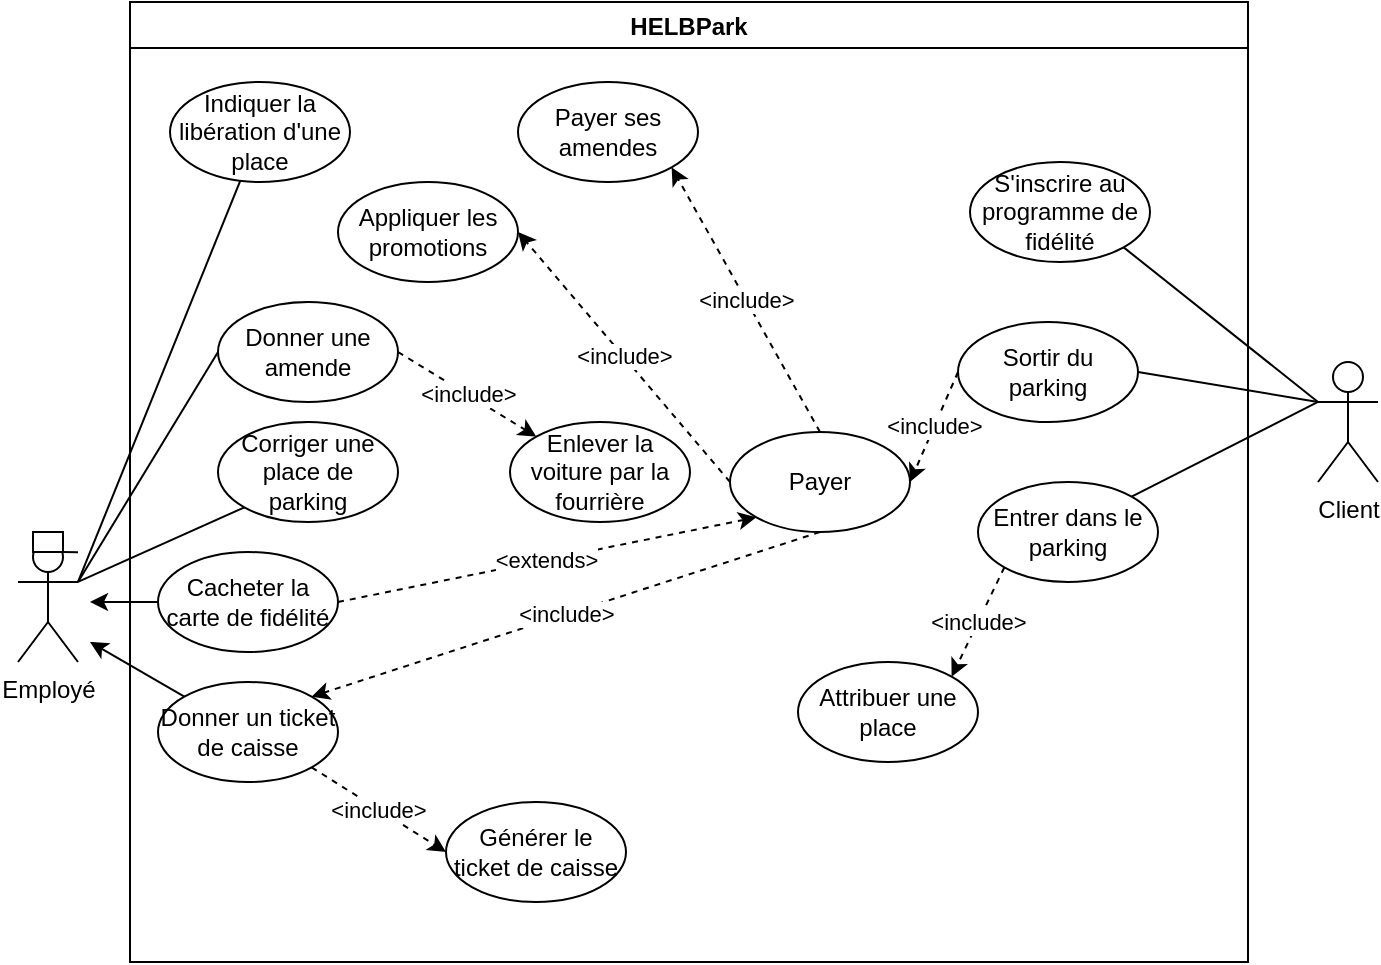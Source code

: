 <mxfile version="18.0.2" type="device"><diagram id="cG1ArwMpKyvezLIBLgJS" name="Page-1"><mxGraphModel dx="1185" dy="588" grid="1" gridSize="10" guides="1" tooltips="1" connect="1" arrows="1" fold="1" page="1" pageScale="1" pageWidth="827" pageHeight="1169" math="0" shadow="0"><root><mxCell id="0"/><mxCell id="1" parent="0"/><mxCell id="veFxafGu9O8xiHkzrwqc-40" value="HELBPark" style="swimlane;fillColor=#FFFFFF;" vertex="1" parent="1"><mxGeometry x="130" y="50" width="559" height="480" as="geometry"><mxRectangle x="130" y="50" width="90" height="23" as="alternateBounds"/></mxGeometry></mxCell><mxCell id="veFxafGu9O8xiHkzrwqc-5" value="Attribuer une place" style="ellipse;whiteSpace=wrap;html=1;" vertex="1" parent="veFxafGu9O8xiHkzrwqc-40"><mxGeometry x="334" y="330" width="90" height="50" as="geometry"/></mxCell><mxCell id="veFxafGu9O8xiHkzrwqc-8" value="Générer le ticket de caisse" style="ellipse;whiteSpace=wrap;html=1;" vertex="1" parent="veFxafGu9O8xiHkzrwqc-40"><mxGeometry x="158" y="400" width="90" height="50" as="geometry"/></mxCell><mxCell id="veFxafGu9O8xiHkzrwqc-6" value="Indiquer la libération d'une place" style="ellipse;whiteSpace=wrap;html=1;" vertex="1" parent="veFxafGu9O8xiHkzrwqc-40"><mxGeometry x="20" y="40" width="90" height="50" as="geometry"/></mxCell><mxCell id="veFxafGu9O8xiHkzrwqc-54" value="&amp;lt;include&amp;gt;" style="edgeStyle=none;rounded=0;orthogonalLoop=1;jettySize=auto;html=1;exitX=1;exitY=0.5;exitDx=0;exitDy=0;entryX=0;entryY=0;entryDx=0;entryDy=0;endArrow=classic;endFill=1;dashed=1;" edge="1" parent="veFxafGu9O8xiHkzrwqc-40" source="veFxafGu9O8xiHkzrwqc-20" target="veFxafGu9O8xiHkzrwqc-53"><mxGeometry relative="1" as="geometry"/></mxCell><mxCell id="veFxafGu9O8xiHkzrwqc-20" value="Donner une amende" style="ellipse;whiteSpace=wrap;html=1;" vertex="1" parent="veFxafGu9O8xiHkzrwqc-40"><mxGeometry x="44" y="150" width="90" height="50" as="geometry"/></mxCell><mxCell id="veFxafGu9O8xiHkzrwqc-9" value="Corriger une place de parking" style="ellipse;whiteSpace=wrap;html=1;" vertex="1" parent="veFxafGu9O8xiHkzrwqc-40"><mxGeometry x="44" y="210" width="90" height="50" as="geometry"/></mxCell><mxCell id="veFxafGu9O8xiHkzrwqc-14" value="Cacheter la carte de fidélité" style="ellipse;whiteSpace=wrap;html=1;" vertex="1" parent="veFxafGu9O8xiHkzrwqc-40"><mxGeometry x="14" y="275" width="90" height="50" as="geometry"/></mxCell><mxCell id="veFxafGu9O8xiHkzrwqc-7" value="Donner un ticket de caisse" style="ellipse;whiteSpace=wrap;html=1;" vertex="1" parent="veFxafGu9O8xiHkzrwqc-40"><mxGeometry x="14" y="340" width="90" height="50" as="geometry"/></mxCell><mxCell id="veFxafGu9O8xiHkzrwqc-33" value="&amp;lt;include&amp;gt;" style="edgeStyle=none;rounded=0;orthogonalLoop=1;jettySize=auto;html=1;exitX=1;exitY=1;exitDx=0;exitDy=0;entryX=0;entryY=0.5;entryDx=0;entryDy=0;dashed=1;endArrow=classic;endFill=1;" edge="1" parent="veFxafGu9O8xiHkzrwqc-40" source="veFxafGu9O8xiHkzrwqc-7" target="veFxafGu9O8xiHkzrwqc-8"><mxGeometry relative="1" as="geometry"/></mxCell><mxCell id="veFxafGu9O8xiHkzrwqc-53" value="Enlever la voiture par la fourrière" style="ellipse;whiteSpace=wrap;html=1;" vertex="1" parent="veFxafGu9O8xiHkzrwqc-40"><mxGeometry x="190" y="210" width="90" height="50" as="geometry"/></mxCell><mxCell id="veFxafGu9O8xiHkzrwqc-18" value="Payer" style="ellipse;whiteSpace=wrap;html=1;" vertex="1" parent="veFxafGu9O8xiHkzrwqc-40"><mxGeometry x="300" y="215" width="90" height="50" as="geometry"/></mxCell><mxCell id="veFxafGu9O8xiHkzrwqc-30" value="&amp;lt;include&amp;gt;" style="edgeStyle=none;rounded=0;orthogonalLoop=1;jettySize=auto;html=1;exitX=0.5;exitY=1;exitDx=0;exitDy=0;entryX=1;entryY=0;entryDx=0;entryDy=0;dashed=1;endArrow=classic;endFill=1;" edge="1" parent="veFxafGu9O8xiHkzrwqc-40" source="veFxafGu9O8xiHkzrwqc-18" target="veFxafGu9O8xiHkzrwqc-7"><mxGeometry relative="1" as="geometry"/></mxCell><mxCell id="veFxafGu9O8xiHkzrwqc-31" value="&amp;lt;extends&amp;gt;" style="edgeStyle=none;rounded=0;orthogonalLoop=1;jettySize=auto;html=1;exitX=1;exitY=0.5;exitDx=0;exitDy=0;dashed=1;endArrow=classic;endFill=1;entryX=0;entryY=1;entryDx=0;entryDy=0;" edge="1" parent="veFxafGu9O8xiHkzrwqc-40" source="veFxafGu9O8xiHkzrwqc-14" target="veFxafGu9O8xiHkzrwqc-18"><mxGeometry relative="1" as="geometry"><mxPoint x="364" y="250" as="targetPoint"/></mxGeometry></mxCell><mxCell id="veFxafGu9O8xiHkzrwqc-16" value="Appliquer les promotions" style="ellipse;whiteSpace=wrap;html=1;" vertex="1" parent="veFxafGu9O8xiHkzrwqc-40"><mxGeometry x="104" y="90" width="90" height="50" as="geometry"/></mxCell><mxCell id="veFxafGu9O8xiHkzrwqc-29" value="&amp;lt;include&amp;gt;" style="edgeStyle=none;rounded=0;orthogonalLoop=1;jettySize=auto;html=1;exitX=0;exitY=0.5;exitDx=0;exitDy=0;entryX=1;entryY=0.5;entryDx=0;entryDy=0;dashed=1;endArrow=classic;endFill=1;" edge="1" parent="veFxafGu9O8xiHkzrwqc-40" source="veFxafGu9O8xiHkzrwqc-18" target="veFxafGu9O8xiHkzrwqc-16"><mxGeometry relative="1" as="geometry"/></mxCell><mxCell id="veFxafGu9O8xiHkzrwqc-13" value="S'inscrire au programme de fidélité" style="ellipse;whiteSpace=wrap;html=1;" vertex="1" parent="veFxafGu9O8xiHkzrwqc-40"><mxGeometry x="420" y="80" width="90" height="50" as="geometry"/></mxCell><mxCell id="veFxafGu9O8xiHkzrwqc-19" value="Payer ses amendes" style="ellipse;whiteSpace=wrap;html=1;" vertex="1" parent="veFxafGu9O8xiHkzrwqc-40"><mxGeometry x="194" y="40" width="90" height="50" as="geometry"/></mxCell><mxCell id="veFxafGu9O8xiHkzrwqc-28" value="&amp;lt;include&amp;gt;" style="edgeStyle=none;rounded=0;orthogonalLoop=1;jettySize=auto;html=1;exitX=0.5;exitY=0;exitDx=0;exitDy=0;entryX=1;entryY=1;entryDx=0;entryDy=0;dashed=1;endArrow=classic;endFill=1;" edge="1" parent="veFxafGu9O8xiHkzrwqc-40" source="veFxafGu9O8xiHkzrwqc-18" target="veFxafGu9O8xiHkzrwqc-19"><mxGeometry relative="1" as="geometry"/></mxCell><mxCell id="veFxafGu9O8xiHkzrwqc-15" value="Sortir du parking" style="ellipse;whiteSpace=wrap;html=1;" vertex="1" parent="veFxafGu9O8xiHkzrwqc-40"><mxGeometry x="414" y="160" width="90" height="50" as="geometry"/></mxCell><mxCell id="veFxafGu9O8xiHkzrwqc-26" value="&amp;lt;include&amp;gt;" style="edgeStyle=none;rounded=0;orthogonalLoop=1;jettySize=auto;html=1;exitX=0;exitY=0.5;exitDx=0;exitDy=0;entryX=1;entryY=0.5;entryDx=0;entryDy=0;endArrow=classic;endFill=1;dashed=1;" edge="1" parent="veFxafGu9O8xiHkzrwqc-40" source="veFxafGu9O8xiHkzrwqc-15" target="veFxafGu9O8xiHkzrwqc-18"><mxGeometry relative="1" as="geometry"/></mxCell><mxCell id="veFxafGu9O8xiHkzrwqc-4" value="Entrer dans le parking" style="ellipse;whiteSpace=wrap;html=1;" vertex="1" parent="veFxafGu9O8xiHkzrwqc-40"><mxGeometry x="424" y="240" width="90" height="50" as="geometry"/></mxCell><mxCell id="veFxafGu9O8xiHkzrwqc-32" value="&amp;lt;include&amp;gt;" style="edgeStyle=none;rounded=0;orthogonalLoop=1;jettySize=auto;html=1;exitX=0;exitY=1;exitDx=0;exitDy=0;entryX=1;entryY=0;entryDx=0;entryDy=0;dashed=1;endArrow=classic;endFill=1;" edge="1" parent="veFxafGu9O8xiHkzrwqc-40" source="veFxafGu9O8xiHkzrwqc-4" target="veFxafGu9O8xiHkzrwqc-5"><mxGeometry relative="1" as="geometry"/></mxCell><mxCell id="veFxafGu9O8xiHkzrwqc-10" style="rounded=0;orthogonalLoop=1;jettySize=auto;html=1;exitX=1;exitY=0.333;exitDx=0;exitDy=0;exitPerimeter=0;endArrow=none;endFill=0;" edge="1" parent="1" source="veFxafGu9O8xiHkzrwqc-1" target="veFxafGu9O8xiHkzrwqc-6"><mxGeometry relative="1" as="geometry"/></mxCell><mxCell id="veFxafGu9O8xiHkzrwqc-12" style="edgeStyle=none;rounded=0;orthogonalLoop=1;jettySize=auto;html=1;exitX=1;exitY=0.333;exitDx=0;exitDy=0;exitPerimeter=0;entryX=0;entryY=1;entryDx=0;entryDy=0;endArrow=none;endFill=0;" edge="1" parent="1" source="veFxafGu9O8xiHkzrwqc-1" target="veFxafGu9O8xiHkzrwqc-9"><mxGeometry relative="1" as="geometry"/></mxCell><mxCell id="veFxafGu9O8xiHkzrwqc-25" style="edgeStyle=none;rounded=0;orthogonalLoop=1;jettySize=auto;html=1;exitX=1;exitY=0.333;exitDx=0;exitDy=0;exitPerimeter=0;entryX=0;entryY=0.5;entryDx=0;entryDy=0;endArrow=none;endFill=0;" edge="1" parent="1" source="veFxafGu9O8xiHkzrwqc-1" target="veFxafGu9O8xiHkzrwqc-20"><mxGeometry relative="1" as="geometry"/></mxCell><mxCell id="veFxafGu9O8xiHkzrwqc-1" value="Employé" style="shape=umlActor;verticalLabelPosition=bottom;verticalAlign=top;html=1;outlineConnect=0;" vertex="1" parent="1"><mxGeometry x="74" y="320" width="30" height="60" as="geometry"/></mxCell><mxCell id="veFxafGu9O8xiHkzrwqc-21" style="edgeStyle=none;rounded=0;orthogonalLoop=1;jettySize=auto;html=1;exitX=0;exitY=0.333;exitDx=0;exitDy=0;exitPerimeter=0;entryX=1;entryY=1;entryDx=0;entryDy=0;endArrow=none;endFill=0;" edge="1" parent="1" source="veFxafGu9O8xiHkzrwqc-3" target="veFxafGu9O8xiHkzrwqc-13"><mxGeometry relative="1" as="geometry"/></mxCell><mxCell id="veFxafGu9O8xiHkzrwqc-23" style="edgeStyle=none;rounded=0;orthogonalLoop=1;jettySize=auto;html=1;exitX=0;exitY=0.333;exitDx=0;exitDy=0;exitPerimeter=0;entryX=1;entryY=0.5;entryDx=0;entryDy=0;endArrow=none;endFill=0;" edge="1" parent="1" source="veFxafGu9O8xiHkzrwqc-3" target="veFxafGu9O8xiHkzrwqc-15"><mxGeometry relative="1" as="geometry"/></mxCell><mxCell id="veFxafGu9O8xiHkzrwqc-24" style="edgeStyle=none;rounded=0;orthogonalLoop=1;jettySize=auto;html=1;exitX=0;exitY=0.333;exitDx=0;exitDy=0;exitPerimeter=0;entryX=1;entryY=0;entryDx=0;entryDy=0;endArrow=none;endFill=0;" edge="1" parent="1" source="veFxafGu9O8xiHkzrwqc-3" target="veFxafGu9O8xiHkzrwqc-4"><mxGeometry relative="1" as="geometry"/></mxCell><mxCell id="veFxafGu9O8xiHkzrwqc-3" value="Client" style="shape=umlActor;verticalLabelPosition=bottom;verticalAlign=top;html=1;outlineConnect=0;" vertex="1" parent="1"><mxGeometry x="724" y="230" width="30" height="60" as="geometry"/></mxCell><mxCell id="veFxafGu9O8xiHkzrwqc-35" style="edgeStyle=none;rounded=0;orthogonalLoop=1;jettySize=auto;html=1;exitX=1;exitY=1;exitDx=0;exitDy=0;endArrow=none;endFill=0;" edge="1" parent="1" source="veFxafGu9O8xiHkzrwqc-34"><mxGeometry relative="1" as="geometry"><mxPoint x="104" y="325.067" as="targetPoint"/></mxGeometry></mxCell><mxCell id="veFxafGu9O8xiHkzrwqc-34" value="" style="rounded=0;whiteSpace=wrap;html=1;" vertex="1" parent="1"><mxGeometry x="81.5" y="315" width="15" height="10" as="geometry"/></mxCell><mxCell id="veFxafGu9O8xiHkzrwqc-42" style="edgeStyle=none;rounded=0;orthogonalLoop=1;jettySize=auto;html=1;exitX=0;exitY=0.5;exitDx=0;exitDy=0;endArrow=classic;endFill=1;" edge="1" parent="1" source="veFxafGu9O8xiHkzrwqc-14"><mxGeometry relative="1" as="geometry"><mxPoint x="110" y="350" as="targetPoint"/></mxGeometry></mxCell><mxCell id="veFxafGu9O8xiHkzrwqc-43" style="edgeStyle=none;rounded=0;orthogonalLoop=1;jettySize=auto;html=1;exitX=0;exitY=0;exitDx=0;exitDy=0;endArrow=classic;endFill=1;" edge="1" parent="1" source="veFxafGu9O8xiHkzrwqc-7"><mxGeometry relative="1" as="geometry"><mxPoint x="110" y="370" as="targetPoint"/></mxGeometry></mxCell></root></mxGraphModel></diagram></mxfile>